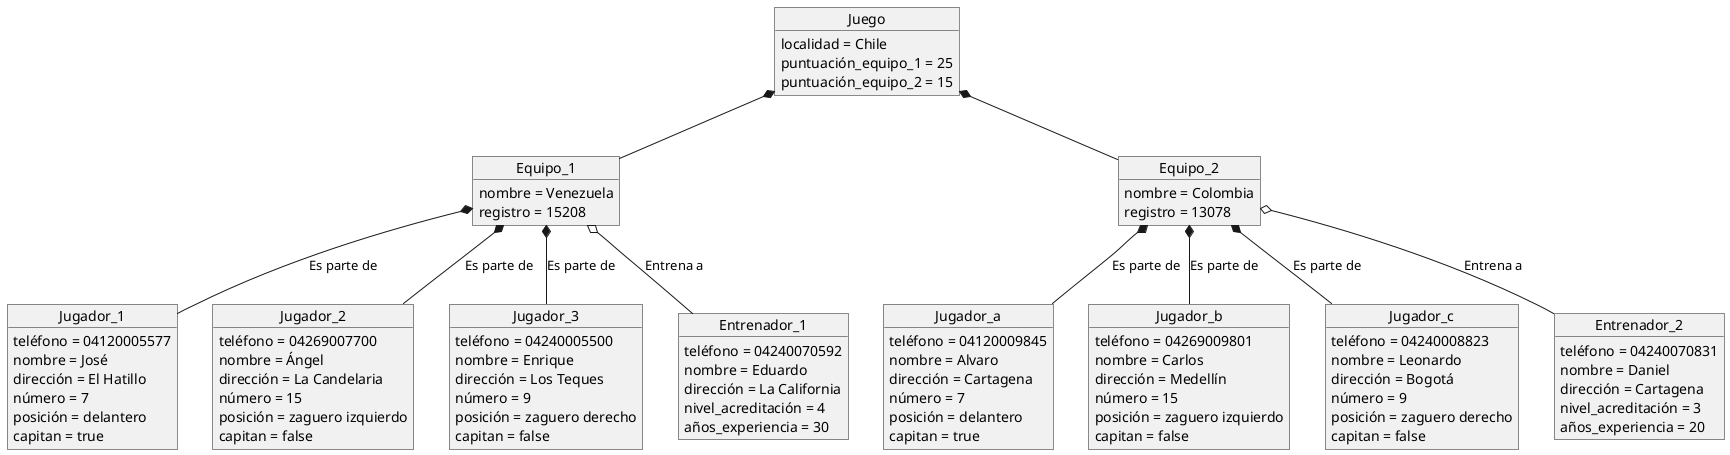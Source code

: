@startuml

skinparam classAttributeIconSize 0

object Equipo_1 {
nombre = Venezuela
registro = 15208
}

object Equipo_2 {
nombre = Colombia
registro = 13078
}

object Jugador_1 {
teléfono = 04120005577
nombre = José
dirección = El Hatillo
número = 7
posición = delantero
capitan = true
}

object Jugador_2 {
teléfono = 04269007700
nombre = Ángel
dirección = La Candelaria
número = 15
posición = zaguero izquierdo
capitan = false
}

object Jugador_3 {
teléfono = 04240005500
nombre = Enrique
dirección = Los Teques
número = 9
posición = zaguero derecho
capitan = false
}

object Jugador_a {
teléfono = 04120009845
nombre = Alvaro
dirección = Cartagena
número = 7
posición = delantero
capitan = true
}

object Jugador_b {
teléfono = 04269009801
nombre = Carlos
dirección = Medellín
número = 15
posición = zaguero izquierdo
capitan = false
}

object Jugador_c {
teléfono = 04240008823
nombre = Leonardo
dirección = Bogotá
número = 9
posición = zaguero derecho
capitan = false
}

object Entrenador_1{
teléfono = 04240070592
nombre = Eduardo
dirección = La California
nivel_acreditación = 4
años_experiencia = 30
}

object Entrenador_2{
teléfono = 04240070831
nombre = Daniel
dirección = Cartagena 
nivel_acreditación = 3
años_experiencia = 20
}

Object Juego {
localidad = Chile
puntuación_equipo_1 = 25
puntuación_equipo_2 = 15
}

Equipo_1 *-- Jugador_1 : Es parte de
Equipo_1 *-- Jugador_2 : Es parte de
Equipo_1 *-- Jugador_3 : Es parte de
Equipo_1 o-- Entrenador_1 : Entrena a

Equipo_2 *-- Jugador_a : Es parte de
Equipo_2 *-- Jugador_b : Es parte de
Equipo_2 *-- Jugador_c : Es parte de
Equipo_2 o-- Entrenador_2 : Entrena a

Juego *-- Equipo_1
Juego *-- Equipo_2

@enduml